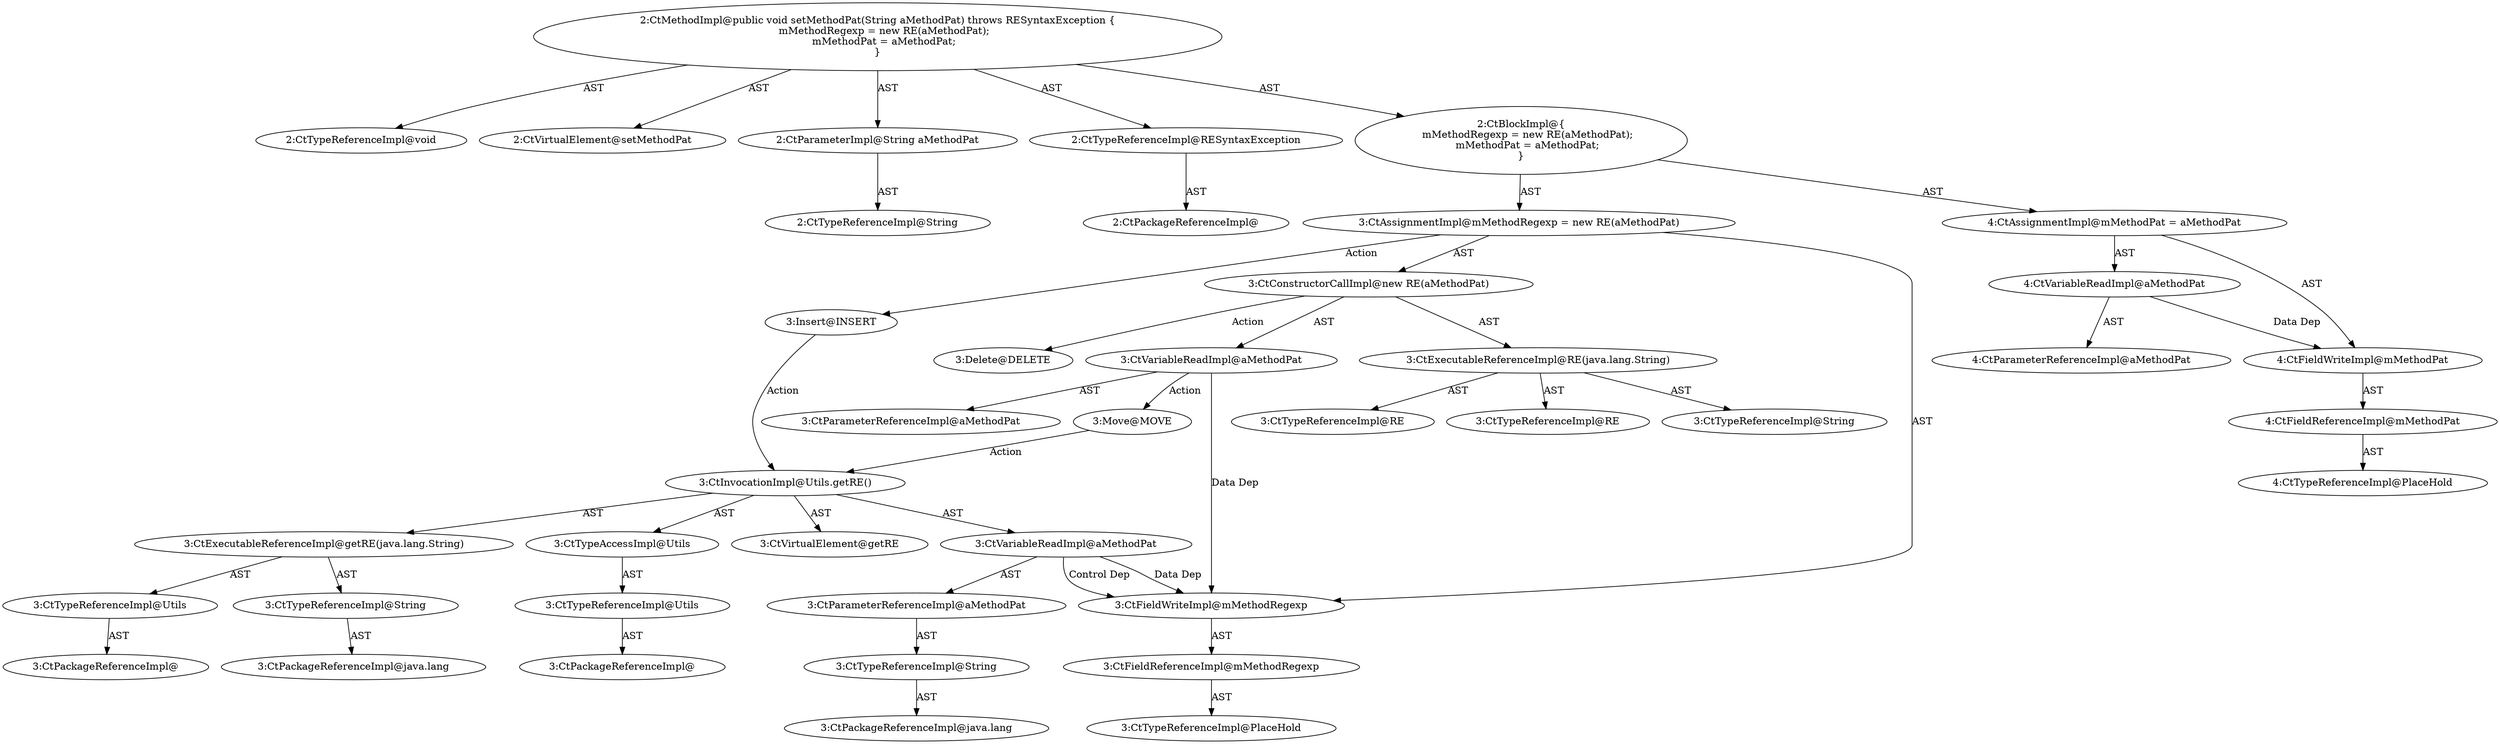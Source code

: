 digraph "setMethodPat#?,String" {
0 [label="2:CtTypeReferenceImpl@void" shape=ellipse]
1 [label="2:CtVirtualElement@setMethodPat" shape=ellipse]
2 [label="2:CtParameterImpl@String aMethodPat" shape=ellipse]
3 [label="2:CtTypeReferenceImpl@String" shape=ellipse]
4 [label="2:CtTypeReferenceImpl@RESyntaxException" shape=ellipse]
5 [label="2:CtPackageReferenceImpl@" shape=ellipse]
6 [label="3:CtFieldReferenceImpl@mMethodRegexp" shape=ellipse]
7 [label="3:CtTypeReferenceImpl@PlaceHold" shape=ellipse]
8 [label="3:CtFieldWriteImpl@mMethodRegexp" shape=ellipse]
9 [label="3:CtExecutableReferenceImpl@RE(java.lang.String)" shape=ellipse]
10 [label="3:CtTypeReferenceImpl@RE" shape=ellipse]
11 [label="3:CtTypeReferenceImpl@RE" shape=ellipse]
12 [label="3:CtTypeReferenceImpl@String" shape=ellipse]
13 [label="3:CtVariableReadImpl@aMethodPat" shape=ellipse]
14 [label="3:CtParameterReferenceImpl@aMethodPat" shape=ellipse]
15 [label="3:CtConstructorCallImpl@new RE(aMethodPat)" shape=ellipse]
16 [label="3:CtAssignmentImpl@mMethodRegexp = new RE(aMethodPat)" shape=ellipse]
17 [label="4:CtFieldReferenceImpl@mMethodPat" shape=ellipse]
18 [label="4:CtTypeReferenceImpl@PlaceHold" shape=ellipse]
19 [label="4:CtFieldWriteImpl@mMethodPat" shape=ellipse]
20 [label="4:CtVariableReadImpl@aMethodPat" shape=ellipse]
21 [label="4:CtParameterReferenceImpl@aMethodPat" shape=ellipse]
22 [label="4:CtAssignmentImpl@mMethodPat = aMethodPat" shape=ellipse]
23 [label="2:CtBlockImpl@\{
    mMethodRegexp = new RE(aMethodPat);
    mMethodPat = aMethodPat;
\}" shape=ellipse]
24 [label="2:CtMethodImpl@public void setMethodPat(String aMethodPat) throws RESyntaxException \{
    mMethodRegexp = new RE(aMethodPat);
    mMethodPat = aMethodPat;
\}" shape=ellipse]
25 [label="3:Delete@DELETE" shape=ellipse]
26 [label="3:Insert@INSERT" shape=ellipse]
27 [label="3:CtPackageReferenceImpl@" shape=ellipse]
28 [label="3:CtTypeReferenceImpl@Utils" shape=ellipse]
29 [label="3:CtTypeAccessImpl@Utils" shape=ellipse]
30 [label="3:CtPackageReferenceImpl@" shape=ellipse]
31 [label="3:CtTypeReferenceImpl@Utils" shape=ellipse]
32 [label="3:CtPackageReferenceImpl@java.lang" shape=ellipse]
33 [label="3:CtTypeReferenceImpl@String" shape=ellipse]
34 [label="3:CtExecutableReferenceImpl@getRE(java.lang.String)" shape=ellipse]
35 [label="3:CtPackageReferenceImpl@java.lang" shape=ellipse]
36 [label="3:CtTypeReferenceImpl@String" shape=ellipse]
37 [label="3:CtParameterReferenceImpl@aMethodPat" shape=ellipse]
38 [label="3:CtVariableReadImpl@aMethodPat" shape=ellipse]
39 [label="3:CtInvocationImpl@Utils.getRE()" shape=ellipse]
40 [label="3:CtVirtualElement@getRE" shape=ellipse]
41 [label="3:Move@MOVE" shape=ellipse]
2 -> 3 [label="AST"];
4 -> 5 [label="AST"];
6 -> 7 [label="AST"];
8 -> 6 [label="AST"];
9 -> 10 [label="AST"];
9 -> 11 [label="AST"];
9 -> 12 [label="AST"];
13 -> 14 [label="AST"];
13 -> 8 [label="Data Dep"];
13 -> 41 [label="Action"];
15 -> 9 [label="AST"];
15 -> 13 [label="AST"];
15 -> 25 [label="Action"];
16 -> 8 [label="AST"];
16 -> 15 [label="AST"];
16 -> 26 [label="Action"];
17 -> 18 [label="AST"];
19 -> 17 [label="AST"];
20 -> 21 [label="AST"];
20 -> 19 [label="Data Dep"];
22 -> 19 [label="AST"];
22 -> 20 [label="AST"];
23 -> 16 [label="AST"];
23 -> 22 [label="AST"];
24 -> 1 [label="AST"];
24 -> 0 [label="AST"];
24 -> 2 [label="AST"];
24 -> 4 [label="AST"];
24 -> 23 [label="AST"];
26 -> 39 [label="Action"];
28 -> 27 [label="AST"];
29 -> 28 [label="AST"];
31 -> 30 [label="AST"];
33 -> 32 [label="AST"];
34 -> 31 [label="AST"];
34 -> 33 [label="AST"];
36 -> 35 [label="AST"];
37 -> 36 [label="AST"];
38 -> 37 [label="AST"];
38 -> 8 [label="Data Dep"];
38 -> 8 [label="Control Dep"];
39 -> 40 [label="AST"];
39 -> 29 [label="AST"];
39 -> 34 [label="AST"];
39 -> 38 [label="AST"];
41 -> 39 [label="Action"];
}